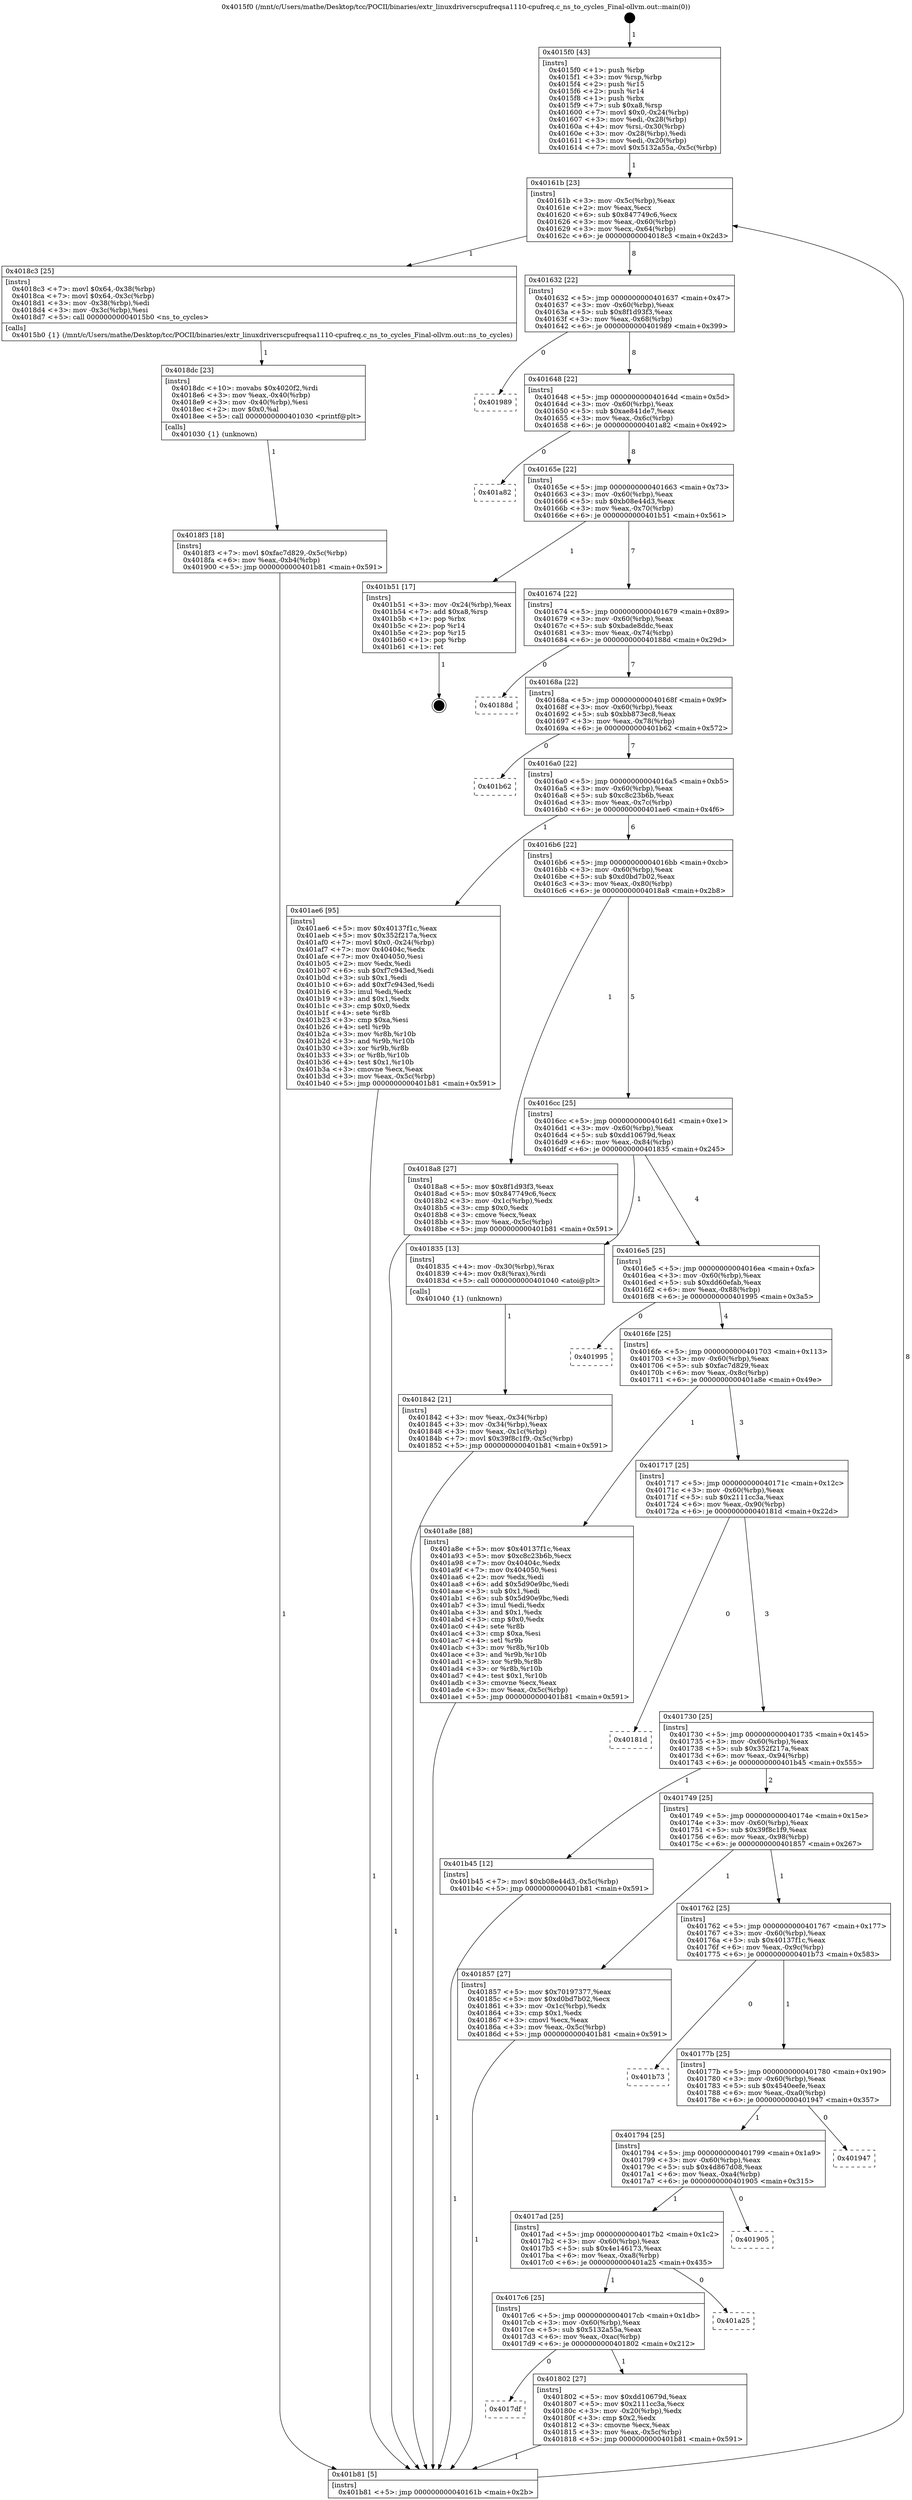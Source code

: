 digraph "0x4015f0" {
  label = "0x4015f0 (/mnt/c/Users/mathe/Desktop/tcc/POCII/binaries/extr_linuxdriverscpufreqsa1110-cpufreq.c_ns_to_cycles_Final-ollvm.out::main(0))"
  labelloc = "t"
  node[shape=record]

  Entry [label="",width=0.3,height=0.3,shape=circle,fillcolor=black,style=filled]
  "0x40161b" [label="{
     0x40161b [23]\l
     | [instrs]\l
     &nbsp;&nbsp;0x40161b \<+3\>: mov -0x5c(%rbp),%eax\l
     &nbsp;&nbsp;0x40161e \<+2\>: mov %eax,%ecx\l
     &nbsp;&nbsp;0x401620 \<+6\>: sub $0x847749c6,%ecx\l
     &nbsp;&nbsp;0x401626 \<+3\>: mov %eax,-0x60(%rbp)\l
     &nbsp;&nbsp;0x401629 \<+3\>: mov %ecx,-0x64(%rbp)\l
     &nbsp;&nbsp;0x40162c \<+6\>: je 00000000004018c3 \<main+0x2d3\>\l
  }"]
  "0x4018c3" [label="{
     0x4018c3 [25]\l
     | [instrs]\l
     &nbsp;&nbsp;0x4018c3 \<+7\>: movl $0x64,-0x38(%rbp)\l
     &nbsp;&nbsp;0x4018ca \<+7\>: movl $0x64,-0x3c(%rbp)\l
     &nbsp;&nbsp;0x4018d1 \<+3\>: mov -0x38(%rbp),%edi\l
     &nbsp;&nbsp;0x4018d4 \<+3\>: mov -0x3c(%rbp),%esi\l
     &nbsp;&nbsp;0x4018d7 \<+5\>: call 00000000004015b0 \<ns_to_cycles\>\l
     | [calls]\l
     &nbsp;&nbsp;0x4015b0 \{1\} (/mnt/c/Users/mathe/Desktop/tcc/POCII/binaries/extr_linuxdriverscpufreqsa1110-cpufreq.c_ns_to_cycles_Final-ollvm.out::ns_to_cycles)\l
  }"]
  "0x401632" [label="{
     0x401632 [22]\l
     | [instrs]\l
     &nbsp;&nbsp;0x401632 \<+5\>: jmp 0000000000401637 \<main+0x47\>\l
     &nbsp;&nbsp;0x401637 \<+3\>: mov -0x60(%rbp),%eax\l
     &nbsp;&nbsp;0x40163a \<+5\>: sub $0x8f1d93f3,%eax\l
     &nbsp;&nbsp;0x40163f \<+3\>: mov %eax,-0x68(%rbp)\l
     &nbsp;&nbsp;0x401642 \<+6\>: je 0000000000401989 \<main+0x399\>\l
  }"]
  Exit [label="",width=0.3,height=0.3,shape=circle,fillcolor=black,style=filled,peripheries=2]
  "0x401989" [label="{
     0x401989\l
  }", style=dashed]
  "0x401648" [label="{
     0x401648 [22]\l
     | [instrs]\l
     &nbsp;&nbsp;0x401648 \<+5\>: jmp 000000000040164d \<main+0x5d\>\l
     &nbsp;&nbsp;0x40164d \<+3\>: mov -0x60(%rbp),%eax\l
     &nbsp;&nbsp;0x401650 \<+5\>: sub $0xae841de7,%eax\l
     &nbsp;&nbsp;0x401655 \<+3\>: mov %eax,-0x6c(%rbp)\l
     &nbsp;&nbsp;0x401658 \<+6\>: je 0000000000401a82 \<main+0x492\>\l
  }"]
  "0x4018f3" [label="{
     0x4018f3 [18]\l
     | [instrs]\l
     &nbsp;&nbsp;0x4018f3 \<+7\>: movl $0xfac7d829,-0x5c(%rbp)\l
     &nbsp;&nbsp;0x4018fa \<+6\>: mov %eax,-0xb4(%rbp)\l
     &nbsp;&nbsp;0x401900 \<+5\>: jmp 0000000000401b81 \<main+0x591\>\l
  }"]
  "0x401a82" [label="{
     0x401a82\l
  }", style=dashed]
  "0x40165e" [label="{
     0x40165e [22]\l
     | [instrs]\l
     &nbsp;&nbsp;0x40165e \<+5\>: jmp 0000000000401663 \<main+0x73\>\l
     &nbsp;&nbsp;0x401663 \<+3\>: mov -0x60(%rbp),%eax\l
     &nbsp;&nbsp;0x401666 \<+5\>: sub $0xb08e44d3,%eax\l
     &nbsp;&nbsp;0x40166b \<+3\>: mov %eax,-0x70(%rbp)\l
     &nbsp;&nbsp;0x40166e \<+6\>: je 0000000000401b51 \<main+0x561\>\l
  }"]
  "0x4018dc" [label="{
     0x4018dc [23]\l
     | [instrs]\l
     &nbsp;&nbsp;0x4018dc \<+10\>: movabs $0x4020f2,%rdi\l
     &nbsp;&nbsp;0x4018e6 \<+3\>: mov %eax,-0x40(%rbp)\l
     &nbsp;&nbsp;0x4018e9 \<+3\>: mov -0x40(%rbp),%esi\l
     &nbsp;&nbsp;0x4018ec \<+2\>: mov $0x0,%al\l
     &nbsp;&nbsp;0x4018ee \<+5\>: call 0000000000401030 \<printf@plt\>\l
     | [calls]\l
     &nbsp;&nbsp;0x401030 \{1\} (unknown)\l
  }"]
  "0x401b51" [label="{
     0x401b51 [17]\l
     | [instrs]\l
     &nbsp;&nbsp;0x401b51 \<+3\>: mov -0x24(%rbp),%eax\l
     &nbsp;&nbsp;0x401b54 \<+7\>: add $0xa8,%rsp\l
     &nbsp;&nbsp;0x401b5b \<+1\>: pop %rbx\l
     &nbsp;&nbsp;0x401b5c \<+2\>: pop %r14\l
     &nbsp;&nbsp;0x401b5e \<+2\>: pop %r15\l
     &nbsp;&nbsp;0x401b60 \<+1\>: pop %rbp\l
     &nbsp;&nbsp;0x401b61 \<+1\>: ret\l
  }"]
  "0x401674" [label="{
     0x401674 [22]\l
     | [instrs]\l
     &nbsp;&nbsp;0x401674 \<+5\>: jmp 0000000000401679 \<main+0x89\>\l
     &nbsp;&nbsp;0x401679 \<+3\>: mov -0x60(%rbp),%eax\l
     &nbsp;&nbsp;0x40167c \<+5\>: sub $0xbade8ddc,%eax\l
     &nbsp;&nbsp;0x401681 \<+3\>: mov %eax,-0x74(%rbp)\l
     &nbsp;&nbsp;0x401684 \<+6\>: je 000000000040188d \<main+0x29d\>\l
  }"]
  "0x401842" [label="{
     0x401842 [21]\l
     | [instrs]\l
     &nbsp;&nbsp;0x401842 \<+3\>: mov %eax,-0x34(%rbp)\l
     &nbsp;&nbsp;0x401845 \<+3\>: mov -0x34(%rbp),%eax\l
     &nbsp;&nbsp;0x401848 \<+3\>: mov %eax,-0x1c(%rbp)\l
     &nbsp;&nbsp;0x40184b \<+7\>: movl $0x39f8c1f9,-0x5c(%rbp)\l
     &nbsp;&nbsp;0x401852 \<+5\>: jmp 0000000000401b81 \<main+0x591\>\l
  }"]
  "0x40188d" [label="{
     0x40188d\l
  }", style=dashed]
  "0x40168a" [label="{
     0x40168a [22]\l
     | [instrs]\l
     &nbsp;&nbsp;0x40168a \<+5\>: jmp 000000000040168f \<main+0x9f\>\l
     &nbsp;&nbsp;0x40168f \<+3\>: mov -0x60(%rbp),%eax\l
     &nbsp;&nbsp;0x401692 \<+5\>: sub $0xbb873ec8,%eax\l
     &nbsp;&nbsp;0x401697 \<+3\>: mov %eax,-0x78(%rbp)\l
     &nbsp;&nbsp;0x40169a \<+6\>: je 0000000000401b62 \<main+0x572\>\l
  }"]
  "0x4015f0" [label="{
     0x4015f0 [43]\l
     | [instrs]\l
     &nbsp;&nbsp;0x4015f0 \<+1\>: push %rbp\l
     &nbsp;&nbsp;0x4015f1 \<+3\>: mov %rsp,%rbp\l
     &nbsp;&nbsp;0x4015f4 \<+2\>: push %r15\l
     &nbsp;&nbsp;0x4015f6 \<+2\>: push %r14\l
     &nbsp;&nbsp;0x4015f8 \<+1\>: push %rbx\l
     &nbsp;&nbsp;0x4015f9 \<+7\>: sub $0xa8,%rsp\l
     &nbsp;&nbsp;0x401600 \<+7\>: movl $0x0,-0x24(%rbp)\l
     &nbsp;&nbsp;0x401607 \<+3\>: mov %edi,-0x28(%rbp)\l
     &nbsp;&nbsp;0x40160a \<+4\>: mov %rsi,-0x30(%rbp)\l
     &nbsp;&nbsp;0x40160e \<+3\>: mov -0x28(%rbp),%edi\l
     &nbsp;&nbsp;0x401611 \<+3\>: mov %edi,-0x20(%rbp)\l
     &nbsp;&nbsp;0x401614 \<+7\>: movl $0x5132a55a,-0x5c(%rbp)\l
  }"]
  "0x401b62" [label="{
     0x401b62\l
  }", style=dashed]
  "0x4016a0" [label="{
     0x4016a0 [22]\l
     | [instrs]\l
     &nbsp;&nbsp;0x4016a0 \<+5\>: jmp 00000000004016a5 \<main+0xb5\>\l
     &nbsp;&nbsp;0x4016a5 \<+3\>: mov -0x60(%rbp),%eax\l
     &nbsp;&nbsp;0x4016a8 \<+5\>: sub $0xc8c23b6b,%eax\l
     &nbsp;&nbsp;0x4016ad \<+3\>: mov %eax,-0x7c(%rbp)\l
     &nbsp;&nbsp;0x4016b0 \<+6\>: je 0000000000401ae6 \<main+0x4f6\>\l
  }"]
  "0x401b81" [label="{
     0x401b81 [5]\l
     | [instrs]\l
     &nbsp;&nbsp;0x401b81 \<+5\>: jmp 000000000040161b \<main+0x2b\>\l
  }"]
  "0x401ae6" [label="{
     0x401ae6 [95]\l
     | [instrs]\l
     &nbsp;&nbsp;0x401ae6 \<+5\>: mov $0x40137f1c,%eax\l
     &nbsp;&nbsp;0x401aeb \<+5\>: mov $0x352f217a,%ecx\l
     &nbsp;&nbsp;0x401af0 \<+7\>: movl $0x0,-0x24(%rbp)\l
     &nbsp;&nbsp;0x401af7 \<+7\>: mov 0x40404c,%edx\l
     &nbsp;&nbsp;0x401afe \<+7\>: mov 0x404050,%esi\l
     &nbsp;&nbsp;0x401b05 \<+2\>: mov %edx,%edi\l
     &nbsp;&nbsp;0x401b07 \<+6\>: sub $0xf7c943ed,%edi\l
     &nbsp;&nbsp;0x401b0d \<+3\>: sub $0x1,%edi\l
     &nbsp;&nbsp;0x401b10 \<+6\>: add $0xf7c943ed,%edi\l
     &nbsp;&nbsp;0x401b16 \<+3\>: imul %edi,%edx\l
     &nbsp;&nbsp;0x401b19 \<+3\>: and $0x1,%edx\l
     &nbsp;&nbsp;0x401b1c \<+3\>: cmp $0x0,%edx\l
     &nbsp;&nbsp;0x401b1f \<+4\>: sete %r8b\l
     &nbsp;&nbsp;0x401b23 \<+3\>: cmp $0xa,%esi\l
     &nbsp;&nbsp;0x401b26 \<+4\>: setl %r9b\l
     &nbsp;&nbsp;0x401b2a \<+3\>: mov %r8b,%r10b\l
     &nbsp;&nbsp;0x401b2d \<+3\>: and %r9b,%r10b\l
     &nbsp;&nbsp;0x401b30 \<+3\>: xor %r9b,%r8b\l
     &nbsp;&nbsp;0x401b33 \<+3\>: or %r8b,%r10b\l
     &nbsp;&nbsp;0x401b36 \<+4\>: test $0x1,%r10b\l
     &nbsp;&nbsp;0x401b3a \<+3\>: cmovne %ecx,%eax\l
     &nbsp;&nbsp;0x401b3d \<+3\>: mov %eax,-0x5c(%rbp)\l
     &nbsp;&nbsp;0x401b40 \<+5\>: jmp 0000000000401b81 \<main+0x591\>\l
  }"]
  "0x4016b6" [label="{
     0x4016b6 [22]\l
     | [instrs]\l
     &nbsp;&nbsp;0x4016b6 \<+5\>: jmp 00000000004016bb \<main+0xcb\>\l
     &nbsp;&nbsp;0x4016bb \<+3\>: mov -0x60(%rbp),%eax\l
     &nbsp;&nbsp;0x4016be \<+5\>: sub $0xd0bd7b02,%eax\l
     &nbsp;&nbsp;0x4016c3 \<+3\>: mov %eax,-0x80(%rbp)\l
     &nbsp;&nbsp;0x4016c6 \<+6\>: je 00000000004018a8 \<main+0x2b8\>\l
  }"]
  "0x4017df" [label="{
     0x4017df\l
  }", style=dashed]
  "0x4018a8" [label="{
     0x4018a8 [27]\l
     | [instrs]\l
     &nbsp;&nbsp;0x4018a8 \<+5\>: mov $0x8f1d93f3,%eax\l
     &nbsp;&nbsp;0x4018ad \<+5\>: mov $0x847749c6,%ecx\l
     &nbsp;&nbsp;0x4018b2 \<+3\>: mov -0x1c(%rbp),%edx\l
     &nbsp;&nbsp;0x4018b5 \<+3\>: cmp $0x0,%edx\l
     &nbsp;&nbsp;0x4018b8 \<+3\>: cmove %ecx,%eax\l
     &nbsp;&nbsp;0x4018bb \<+3\>: mov %eax,-0x5c(%rbp)\l
     &nbsp;&nbsp;0x4018be \<+5\>: jmp 0000000000401b81 \<main+0x591\>\l
  }"]
  "0x4016cc" [label="{
     0x4016cc [25]\l
     | [instrs]\l
     &nbsp;&nbsp;0x4016cc \<+5\>: jmp 00000000004016d1 \<main+0xe1\>\l
     &nbsp;&nbsp;0x4016d1 \<+3\>: mov -0x60(%rbp),%eax\l
     &nbsp;&nbsp;0x4016d4 \<+5\>: sub $0xdd10679d,%eax\l
     &nbsp;&nbsp;0x4016d9 \<+6\>: mov %eax,-0x84(%rbp)\l
     &nbsp;&nbsp;0x4016df \<+6\>: je 0000000000401835 \<main+0x245\>\l
  }"]
  "0x401802" [label="{
     0x401802 [27]\l
     | [instrs]\l
     &nbsp;&nbsp;0x401802 \<+5\>: mov $0xdd10679d,%eax\l
     &nbsp;&nbsp;0x401807 \<+5\>: mov $0x2111cc3a,%ecx\l
     &nbsp;&nbsp;0x40180c \<+3\>: mov -0x20(%rbp),%edx\l
     &nbsp;&nbsp;0x40180f \<+3\>: cmp $0x2,%edx\l
     &nbsp;&nbsp;0x401812 \<+3\>: cmovne %ecx,%eax\l
     &nbsp;&nbsp;0x401815 \<+3\>: mov %eax,-0x5c(%rbp)\l
     &nbsp;&nbsp;0x401818 \<+5\>: jmp 0000000000401b81 \<main+0x591\>\l
  }"]
  "0x401835" [label="{
     0x401835 [13]\l
     | [instrs]\l
     &nbsp;&nbsp;0x401835 \<+4\>: mov -0x30(%rbp),%rax\l
     &nbsp;&nbsp;0x401839 \<+4\>: mov 0x8(%rax),%rdi\l
     &nbsp;&nbsp;0x40183d \<+5\>: call 0000000000401040 \<atoi@plt\>\l
     | [calls]\l
     &nbsp;&nbsp;0x401040 \{1\} (unknown)\l
  }"]
  "0x4016e5" [label="{
     0x4016e5 [25]\l
     | [instrs]\l
     &nbsp;&nbsp;0x4016e5 \<+5\>: jmp 00000000004016ea \<main+0xfa\>\l
     &nbsp;&nbsp;0x4016ea \<+3\>: mov -0x60(%rbp),%eax\l
     &nbsp;&nbsp;0x4016ed \<+5\>: sub $0xdd60efab,%eax\l
     &nbsp;&nbsp;0x4016f2 \<+6\>: mov %eax,-0x88(%rbp)\l
     &nbsp;&nbsp;0x4016f8 \<+6\>: je 0000000000401995 \<main+0x3a5\>\l
  }"]
  "0x4017c6" [label="{
     0x4017c6 [25]\l
     | [instrs]\l
     &nbsp;&nbsp;0x4017c6 \<+5\>: jmp 00000000004017cb \<main+0x1db\>\l
     &nbsp;&nbsp;0x4017cb \<+3\>: mov -0x60(%rbp),%eax\l
     &nbsp;&nbsp;0x4017ce \<+5\>: sub $0x5132a55a,%eax\l
     &nbsp;&nbsp;0x4017d3 \<+6\>: mov %eax,-0xac(%rbp)\l
     &nbsp;&nbsp;0x4017d9 \<+6\>: je 0000000000401802 \<main+0x212\>\l
  }"]
  "0x401995" [label="{
     0x401995\l
  }", style=dashed]
  "0x4016fe" [label="{
     0x4016fe [25]\l
     | [instrs]\l
     &nbsp;&nbsp;0x4016fe \<+5\>: jmp 0000000000401703 \<main+0x113\>\l
     &nbsp;&nbsp;0x401703 \<+3\>: mov -0x60(%rbp),%eax\l
     &nbsp;&nbsp;0x401706 \<+5\>: sub $0xfac7d829,%eax\l
     &nbsp;&nbsp;0x40170b \<+6\>: mov %eax,-0x8c(%rbp)\l
     &nbsp;&nbsp;0x401711 \<+6\>: je 0000000000401a8e \<main+0x49e\>\l
  }"]
  "0x401a25" [label="{
     0x401a25\l
  }", style=dashed]
  "0x401a8e" [label="{
     0x401a8e [88]\l
     | [instrs]\l
     &nbsp;&nbsp;0x401a8e \<+5\>: mov $0x40137f1c,%eax\l
     &nbsp;&nbsp;0x401a93 \<+5\>: mov $0xc8c23b6b,%ecx\l
     &nbsp;&nbsp;0x401a98 \<+7\>: mov 0x40404c,%edx\l
     &nbsp;&nbsp;0x401a9f \<+7\>: mov 0x404050,%esi\l
     &nbsp;&nbsp;0x401aa6 \<+2\>: mov %edx,%edi\l
     &nbsp;&nbsp;0x401aa8 \<+6\>: add $0x5d90e9bc,%edi\l
     &nbsp;&nbsp;0x401aae \<+3\>: sub $0x1,%edi\l
     &nbsp;&nbsp;0x401ab1 \<+6\>: sub $0x5d90e9bc,%edi\l
     &nbsp;&nbsp;0x401ab7 \<+3\>: imul %edi,%edx\l
     &nbsp;&nbsp;0x401aba \<+3\>: and $0x1,%edx\l
     &nbsp;&nbsp;0x401abd \<+3\>: cmp $0x0,%edx\l
     &nbsp;&nbsp;0x401ac0 \<+4\>: sete %r8b\l
     &nbsp;&nbsp;0x401ac4 \<+3\>: cmp $0xa,%esi\l
     &nbsp;&nbsp;0x401ac7 \<+4\>: setl %r9b\l
     &nbsp;&nbsp;0x401acb \<+3\>: mov %r8b,%r10b\l
     &nbsp;&nbsp;0x401ace \<+3\>: and %r9b,%r10b\l
     &nbsp;&nbsp;0x401ad1 \<+3\>: xor %r9b,%r8b\l
     &nbsp;&nbsp;0x401ad4 \<+3\>: or %r8b,%r10b\l
     &nbsp;&nbsp;0x401ad7 \<+4\>: test $0x1,%r10b\l
     &nbsp;&nbsp;0x401adb \<+3\>: cmovne %ecx,%eax\l
     &nbsp;&nbsp;0x401ade \<+3\>: mov %eax,-0x5c(%rbp)\l
     &nbsp;&nbsp;0x401ae1 \<+5\>: jmp 0000000000401b81 \<main+0x591\>\l
  }"]
  "0x401717" [label="{
     0x401717 [25]\l
     | [instrs]\l
     &nbsp;&nbsp;0x401717 \<+5\>: jmp 000000000040171c \<main+0x12c\>\l
     &nbsp;&nbsp;0x40171c \<+3\>: mov -0x60(%rbp),%eax\l
     &nbsp;&nbsp;0x40171f \<+5\>: sub $0x2111cc3a,%eax\l
     &nbsp;&nbsp;0x401724 \<+6\>: mov %eax,-0x90(%rbp)\l
     &nbsp;&nbsp;0x40172a \<+6\>: je 000000000040181d \<main+0x22d\>\l
  }"]
  "0x4017ad" [label="{
     0x4017ad [25]\l
     | [instrs]\l
     &nbsp;&nbsp;0x4017ad \<+5\>: jmp 00000000004017b2 \<main+0x1c2\>\l
     &nbsp;&nbsp;0x4017b2 \<+3\>: mov -0x60(%rbp),%eax\l
     &nbsp;&nbsp;0x4017b5 \<+5\>: sub $0x4e146173,%eax\l
     &nbsp;&nbsp;0x4017ba \<+6\>: mov %eax,-0xa8(%rbp)\l
     &nbsp;&nbsp;0x4017c0 \<+6\>: je 0000000000401a25 \<main+0x435\>\l
  }"]
  "0x40181d" [label="{
     0x40181d\l
  }", style=dashed]
  "0x401730" [label="{
     0x401730 [25]\l
     | [instrs]\l
     &nbsp;&nbsp;0x401730 \<+5\>: jmp 0000000000401735 \<main+0x145\>\l
     &nbsp;&nbsp;0x401735 \<+3\>: mov -0x60(%rbp),%eax\l
     &nbsp;&nbsp;0x401738 \<+5\>: sub $0x352f217a,%eax\l
     &nbsp;&nbsp;0x40173d \<+6\>: mov %eax,-0x94(%rbp)\l
     &nbsp;&nbsp;0x401743 \<+6\>: je 0000000000401b45 \<main+0x555\>\l
  }"]
  "0x401905" [label="{
     0x401905\l
  }", style=dashed]
  "0x401b45" [label="{
     0x401b45 [12]\l
     | [instrs]\l
     &nbsp;&nbsp;0x401b45 \<+7\>: movl $0xb08e44d3,-0x5c(%rbp)\l
     &nbsp;&nbsp;0x401b4c \<+5\>: jmp 0000000000401b81 \<main+0x591\>\l
  }"]
  "0x401749" [label="{
     0x401749 [25]\l
     | [instrs]\l
     &nbsp;&nbsp;0x401749 \<+5\>: jmp 000000000040174e \<main+0x15e\>\l
     &nbsp;&nbsp;0x40174e \<+3\>: mov -0x60(%rbp),%eax\l
     &nbsp;&nbsp;0x401751 \<+5\>: sub $0x39f8c1f9,%eax\l
     &nbsp;&nbsp;0x401756 \<+6\>: mov %eax,-0x98(%rbp)\l
     &nbsp;&nbsp;0x40175c \<+6\>: je 0000000000401857 \<main+0x267\>\l
  }"]
  "0x401794" [label="{
     0x401794 [25]\l
     | [instrs]\l
     &nbsp;&nbsp;0x401794 \<+5\>: jmp 0000000000401799 \<main+0x1a9\>\l
     &nbsp;&nbsp;0x401799 \<+3\>: mov -0x60(%rbp),%eax\l
     &nbsp;&nbsp;0x40179c \<+5\>: sub $0x4d867d08,%eax\l
     &nbsp;&nbsp;0x4017a1 \<+6\>: mov %eax,-0xa4(%rbp)\l
     &nbsp;&nbsp;0x4017a7 \<+6\>: je 0000000000401905 \<main+0x315\>\l
  }"]
  "0x401857" [label="{
     0x401857 [27]\l
     | [instrs]\l
     &nbsp;&nbsp;0x401857 \<+5\>: mov $0x70197377,%eax\l
     &nbsp;&nbsp;0x40185c \<+5\>: mov $0xd0bd7b02,%ecx\l
     &nbsp;&nbsp;0x401861 \<+3\>: mov -0x1c(%rbp),%edx\l
     &nbsp;&nbsp;0x401864 \<+3\>: cmp $0x1,%edx\l
     &nbsp;&nbsp;0x401867 \<+3\>: cmovl %ecx,%eax\l
     &nbsp;&nbsp;0x40186a \<+3\>: mov %eax,-0x5c(%rbp)\l
     &nbsp;&nbsp;0x40186d \<+5\>: jmp 0000000000401b81 \<main+0x591\>\l
  }"]
  "0x401762" [label="{
     0x401762 [25]\l
     | [instrs]\l
     &nbsp;&nbsp;0x401762 \<+5\>: jmp 0000000000401767 \<main+0x177\>\l
     &nbsp;&nbsp;0x401767 \<+3\>: mov -0x60(%rbp),%eax\l
     &nbsp;&nbsp;0x40176a \<+5\>: sub $0x40137f1c,%eax\l
     &nbsp;&nbsp;0x40176f \<+6\>: mov %eax,-0x9c(%rbp)\l
     &nbsp;&nbsp;0x401775 \<+6\>: je 0000000000401b73 \<main+0x583\>\l
  }"]
  "0x401947" [label="{
     0x401947\l
  }", style=dashed]
  "0x401b73" [label="{
     0x401b73\l
  }", style=dashed]
  "0x40177b" [label="{
     0x40177b [25]\l
     | [instrs]\l
     &nbsp;&nbsp;0x40177b \<+5\>: jmp 0000000000401780 \<main+0x190\>\l
     &nbsp;&nbsp;0x401780 \<+3\>: mov -0x60(%rbp),%eax\l
     &nbsp;&nbsp;0x401783 \<+5\>: sub $0x4540eefe,%eax\l
     &nbsp;&nbsp;0x401788 \<+6\>: mov %eax,-0xa0(%rbp)\l
     &nbsp;&nbsp;0x40178e \<+6\>: je 0000000000401947 \<main+0x357\>\l
  }"]
  Entry -> "0x4015f0" [label=" 1"]
  "0x40161b" -> "0x4018c3" [label=" 1"]
  "0x40161b" -> "0x401632" [label=" 8"]
  "0x401b51" -> Exit [label=" 1"]
  "0x401632" -> "0x401989" [label=" 0"]
  "0x401632" -> "0x401648" [label=" 8"]
  "0x401b45" -> "0x401b81" [label=" 1"]
  "0x401648" -> "0x401a82" [label=" 0"]
  "0x401648" -> "0x40165e" [label=" 8"]
  "0x401ae6" -> "0x401b81" [label=" 1"]
  "0x40165e" -> "0x401b51" [label=" 1"]
  "0x40165e" -> "0x401674" [label=" 7"]
  "0x401a8e" -> "0x401b81" [label=" 1"]
  "0x401674" -> "0x40188d" [label=" 0"]
  "0x401674" -> "0x40168a" [label=" 7"]
  "0x4018f3" -> "0x401b81" [label=" 1"]
  "0x40168a" -> "0x401b62" [label=" 0"]
  "0x40168a" -> "0x4016a0" [label=" 7"]
  "0x4018dc" -> "0x4018f3" [label=" 1"]
  "0x4016a0" -> "0x401ae6" [label=" 1"]
  "0x4016a0" -> "0x4016b6" [label=" 6"]
  "0x4018c3" -> "0x4018dc" [label=" 1"]
  "0x4016b6" -> "0x4018a8" [label=" 1"]
  "0x4016b6" -> "0x4016cc" [label=" 5"]
  "0x4018a8" -> "0x401b81" [label=" 1"]
  "0x4016cc" -> "0x401835" [label=" 1"]
  "0x4016cc" -> "0x4016e5" [label=" 4"]
  "0x401857" -> "0x401b81" [label=" 1"]
  "0x4016e5" -> "0x401995" [label=" 0"]
  "0x4016e5" -> "0x4016fe" [label=" 4"]
  "0x401835" -> "0x401842" [label=" 1"]
  "0x4016fe" -> "0x401a8e" [label=" 1"]
  "0x4016fe" -> "0x401717" [label=" 3"]
  "0x401b81" -> "0x40161b" [label=" 8"]
  "0x401717" -> "0x40181d" [label=" 0"]
  "0x401717" -> "0x401730" [label=" 3"]
  "0x401802" -> "0x401b81" [label=" 1"]
  "0x401730" -> "0x401b45" [label=" 1"]
  "0x401730" -> "0x401749" [label=" 2"]
  "0x4017c6" -> "0x4017df" [label=" 0"]
  "0x401749" -> "0x401857" [label=" 1"]
  "0x401749" -> "0x401762" [label=" 1"]
  "0x401842" -> "0x401b81" [label=" 1"]
  "0x401762" -> "0x401b73" [label=" 0"]
  "0x401762" -> "0x40177b" [label=" 1"]
  "0x4017ad" -> "0x4017c6" [label=" 1"]
  "0x40177b" -> "0x401947" [label=" 0"]
  "0x40177b" -> "0x401794" [label=" 1"]
  "0x4017c6" -> "0x401802" [label=" 1"]
  "0x401794" -> "0x401905" [label=" 0"]
  "0x401794" -> "0x4017ad" [label=" 1"]
  "0x4015f0" -> "0x40161b" [label=" 1"]
  "0x4017ad" -> "0x401a25" [label=" 0"]
}
